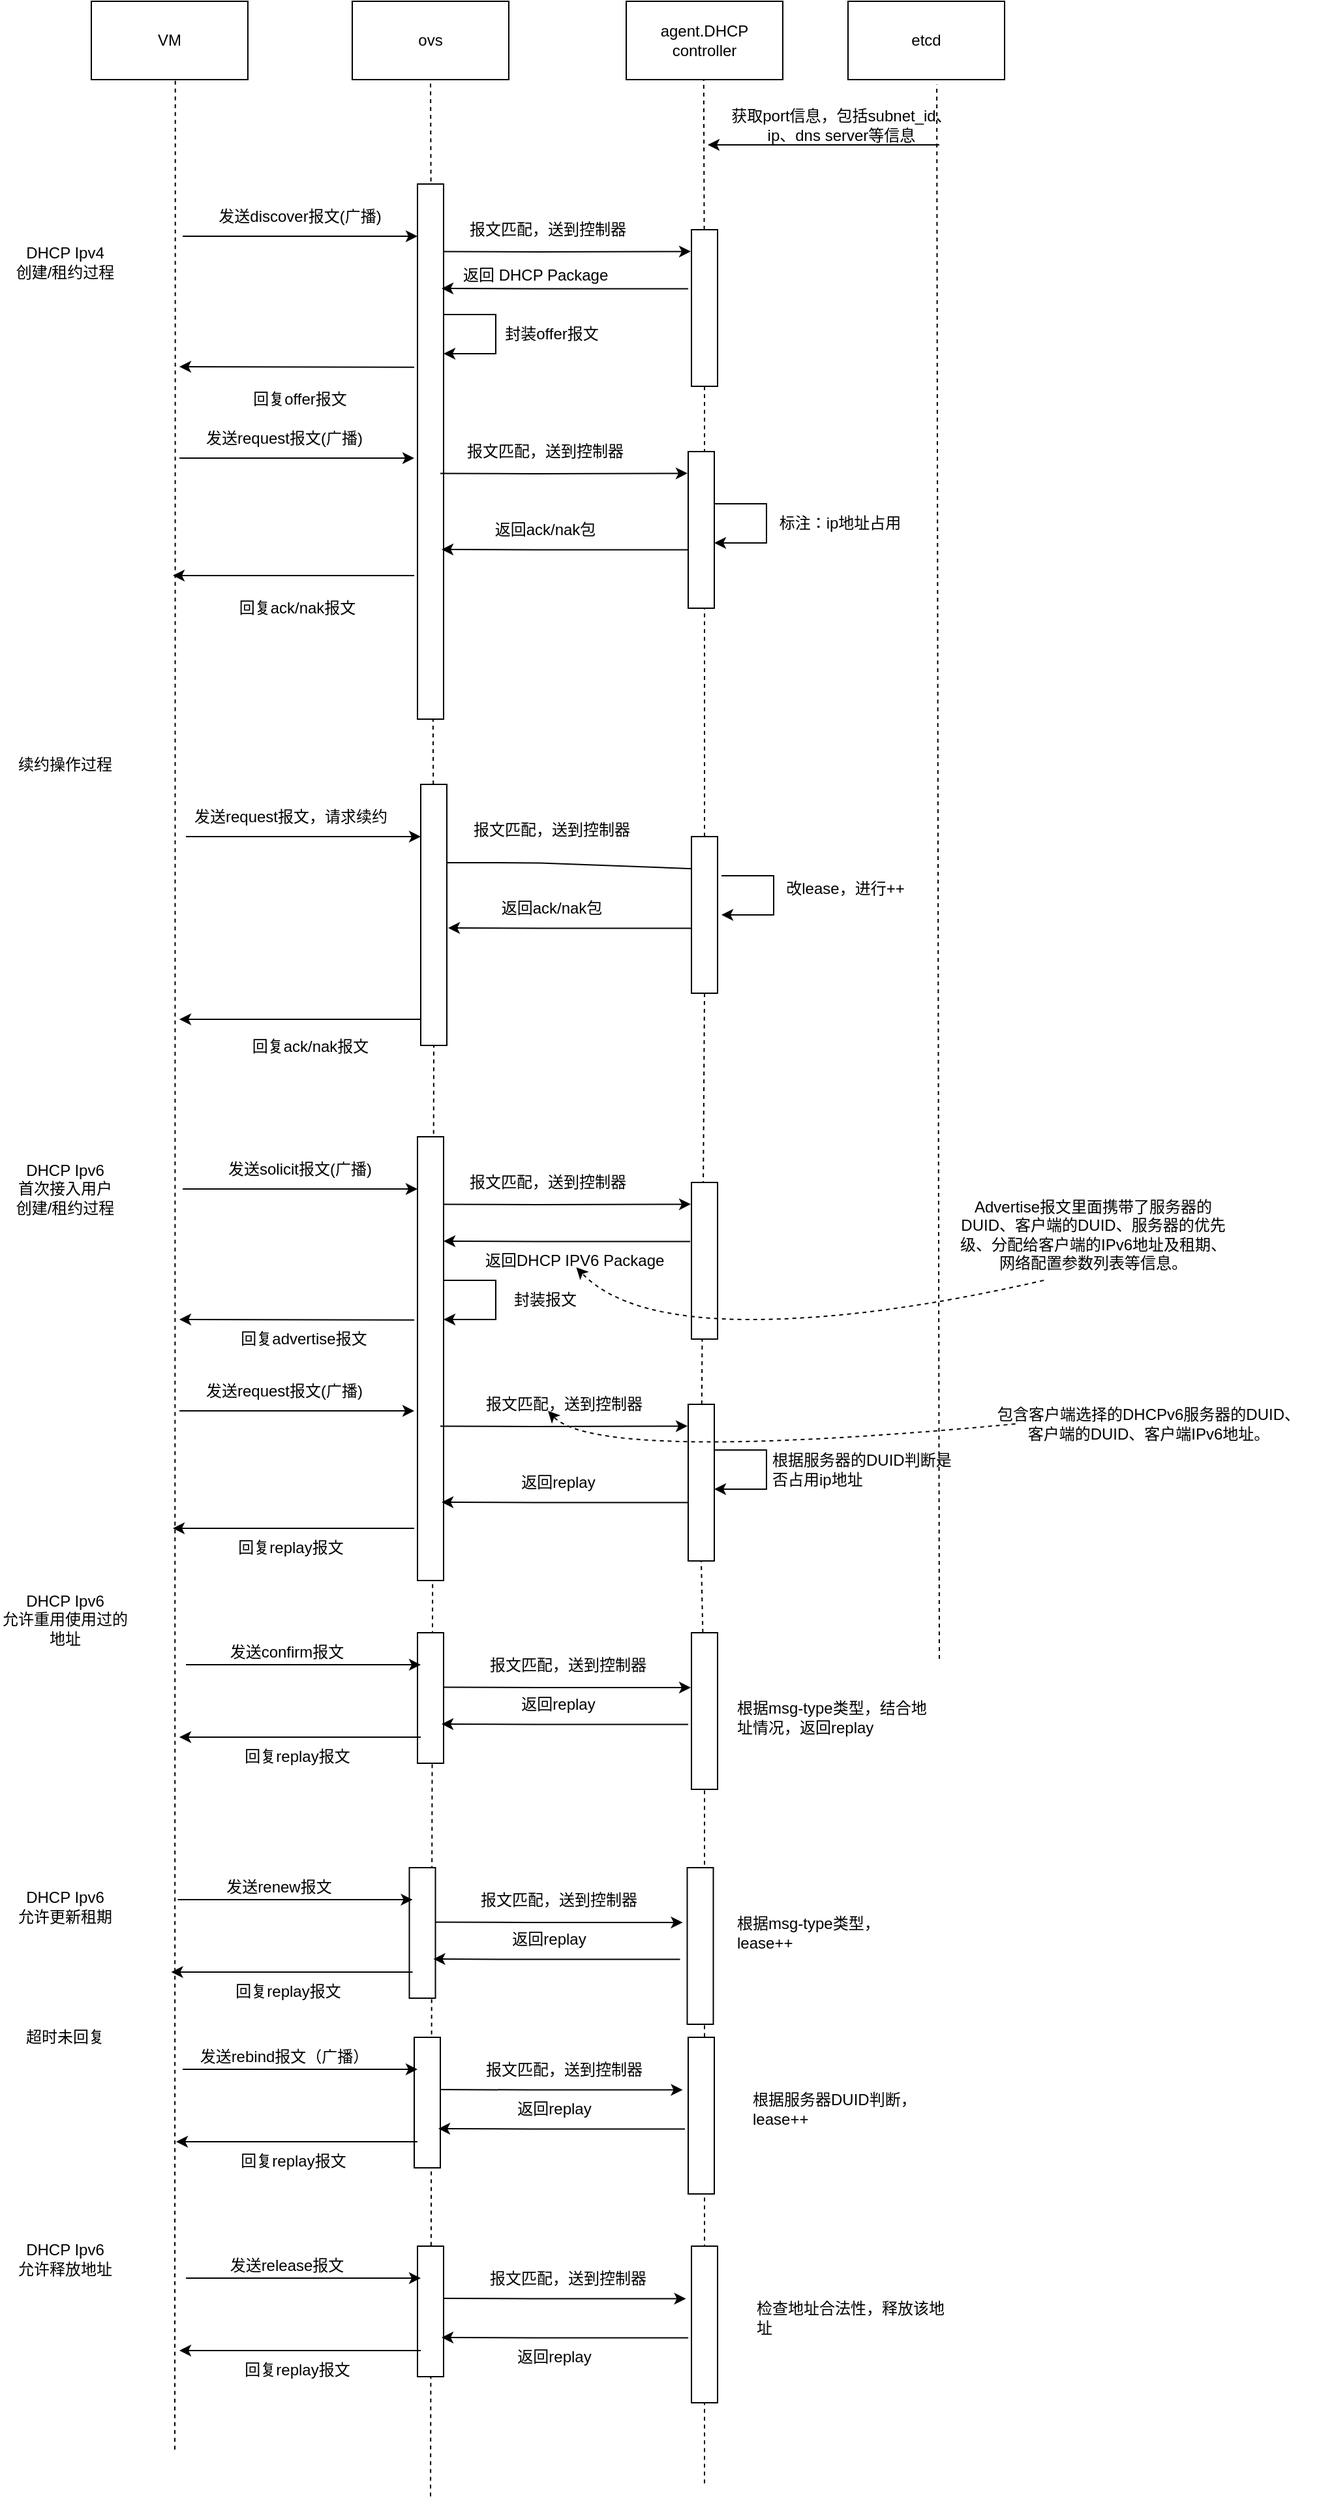 <mxfile version="22.1.11" type="github">
  <diagram name="第 1 页" id="ZbJfF4gaKl_UOTomJ7E9">
    <mxGraphModel dx="985" dy="-536" grid="1" gridSize="10" guides="1" tooltips="1" connect="1" arrows="1" fold="1" page="1" pageScale="1" pageWidth="1700" pageHeight="1100" math="0" shadow="0">
      <root>
        <mxCell id="0" />
        <mxCell id="1" parent="0" />
        <mxCell id="17U3z1GjU1XygYN8xxl8-1" value="" style="endArrow=none;dashed=1;html=1;rounded=0;entryX=0.5;entryY=1;entryDx=0;entryDy=0;" edge="1" parent="1" source="17U3z1GjU1XygYN8xxl8-25" target="17U3z1GjU1XygYN8xxl8-2">
          <mxGeometry width="50" height="50" relative="1" as="geometry">
            <mxPoint x="650" y="2192.137" as="sourcePoint" />
            <mxPoint x="660" y="1480" as="targetPoint" />
          </mxGeometry>
        </mxCell>
        <mxCell id="17U3z1GjU1XygYN8xxl8-2" value="ovs" style="rounded=0;whiteSpace=wrap;html=1;" vertex="1" parent="1">
          <mxGeometry x="590" y="1130" width="120" height="60" as="geometry" />
        </mxCell>
        <mxCell id="17U3z1GjU1XygYN8xxl8-3" value="VM" style="rounded=0;whiteSpace=wrap;html=1;" vertex="1" parent="1">
          <mxGeometry x="390" y="1130" width="120" height="60" as="geometry" />
        </mxCell>
        <mxCell id="17U3z1GjU1XygYN8xxl8-4" value="" style="endArrow=classic;html=1;rounded=0;" edge="1" parent="1">
          <mxGeometry width="50" height="50" relative="1" as="geometry">
            <mxPoint x="460" y="1310" as="sourcePoint" />
            <mxPoint x="640.0" y="1310" as="targetPoint" />
          </mxGeometry>
        </mxCell>
        <mxCell id="17U3z1GjU1XygYN8xxl8-5" value="发送discover报文(广播)" style="text;html=1;strokeColor=none;fillColor=none;align=center;verticalAlign=middle;whiteSpace=wrap;rounded=0;" vertex="1" parent="1">
          <mxGeometry x="480" y="1280" width="140" height="30" as="geometry" />
        </mxCell>
        <mxCell id="17U3z1GjU1XygYN8xxl8-6" value="" style="rounded=0;whiteSpace=wrap;html=1;" vertex="1" parent="1">
          <mxGeometry x="640" y="1270" width="20" height="410" as="geometry" />
        </mxCell>
        <mxCell id="17U3z1GjU1XygYN8xxl8-7" value="" style="endArrow=classic;html=1;rounded=0;exitX=0.938;exitY=0.431;exitDx=0;exitDy=0;exitPerimeter=0;entryX=-0.026;entryY=0.139;entryDx=0;entryDy=0;entryPerimeter=0;" edge="1" parent="1" target="17U3z1GjU1XygYN8xxl8-14">
          <mxGeometry width="50" height="50" relative="1" as="geometry">
            <mxPoint x="660.0" y="1321.72" as="sourcePoint" />
            <mxPoint x="661.24" y="1360" as="targetPoint" />
            <Array as="points">
              <mxPoint x="731.24" y="1322" />
            </Array>
          </mxGeometry>
        </mxCell>
        <mxCell id="17U3z1GjU1XygYN8xxl8-8" value="" style="endArrow=classic;html=1;rounded=0;exitX=0;exitY=0.75;exitDx=0;exitDy=0;" edge="1" parent="1">
          <mxGeometry width="50" height="50" relative="1" as="geometry">
            <mxPoint x="637.5" y="1410.37" as="sourcePoint" />
            <mxPoint x="457.5" y="1410" as="targetPoint" />
          </mxGeometry>
        </mxCell>
        <mxCell id="17U3z1GjU1XygYN8xxl8-9" value="回复offer报文" style="text;html=1;strokeColor=none;fillColor=none;align=center;verticalAlign=middle;whiteSpace=wrap;rounded=0;" vertex="1" parent="1">
          <mxGeometry x="480" y="1420" width="140" height="30" as="geometry" />
        </mxCell>
        <mxCell id="17U3z1GjU1XygYN8xxl8-10" value="返回 DHCP Package" style="text;html=1;strokeColor=none;fillColor=none;align=left;verticalAlign=middle;whiteSpace=wrap;rounded=0;" vertex="1" parent="1">
          <mxGeometry x="672.5" y="1325" width="210" height="30" as="geometry" />
        </mxCell>
        <mxCell id="17U3z1GjU1XygYN8xxl8-11" value="agent.DHCP controller" style="rounded=0;whiteSpace=wrap;html=1;" vertex="1" parent="1">
          <mxGeometry x="800" y="1130" width="120" height="60" as="geometry" />
        </mxCell>
        <mxCell id="17U3z1GjU1XygYN8xxl8-12" value="" style="endArrow=none;dashed=1;html=1;rounded=0;entryX=0.5;entryY=1;entryDx=0;entryDy=0;" edge="1" parent="1" source="17U3z1GjU1XygYN8xxl8-14">
          <mxGeometry width="50" height="50" relative="1" as="geometry">
            <mxPoint x="859" y="1640" as="sourcePoint" />
            <mxPoint x="859.38" y="1190" as="targetPoint" />
          </mxGeometry>
        </mxCell>
        <mxCell id="17U3z1GjU1XygYN8xxl8-13" value="" style="endArrow=none;dashed=1;html=1;rounded=0;entryX=0.5;entryY=1;entryDx=0;entryDy=0;exitX=0.5;exitY=0;exitDx=0;exitDy=0;" edge="1" parent="1" target="17U3z1GjU1XygYN8xxl8-14" source="17U3z1GjU1XygYN8xxl8-30">
          <mxGeometry width="50" height="50" relative="1" as="geometry">
            <mxPoint x="860" y="2150" as="sourcePoint" />
            <mxPoint x="859.38" y="1190" as="targetPoint" />
          </mxGeometry>
        </mxCell>
        <mxCell id="17U3z1GjU1XygYN8xxl8-14" value="" style="rounded=0;whiteSpace=wrap;html=1;" vertex="1" parent="1">
          <mxGeometry x="850" y="1305" width="20" height="120" as="geometry" />
        </mxCell>
        <mxCell id="17U3z1GjU1XygYN8xxl8-15" value="报文匹配，送到控制器" style="text;html=1;strokeColor=none;fillColor=none;align=center;verticalAlign=middle;whiteSpace=wrap;rounded=0;" vertex="1" parent="1">
          <mxGeometry x="670" y="1290" width="140" height="30" as="geometry" />
        </mxCell>
        <mxCell id="17U3z1GjU1XygYN8xxl8-17" value="" style="endArrow=classic;html=1;rounded=0;exitX=0.938;exitY=0.431;exitDx=0;exitDy=0;exitPerimeter=0;entryX=-0.026;entryY=0.139;entryDx=0;entryDy=0;entryPerimeter=0;" edge="1" parent="1">
          <mxGeometry width="50" height="50" relative="1" as="geometry">
            <mxPoint x="847.5" y="1350.28" as="sourcePoint" />
            <mxPoint x="658.5" y="1350" as="targetPoint" />
            <Array as="points">
              <mxPoint x="729.74" y="1350.28" />
            </Array>
          </mxGeometry>
        </mxCell>
        <mxCell id="17U3z1GjU1XygYN8xxl8-18" value="封装offer报文" style="text;html=1;strokeColor=none;fillColor=none;align=center;verticalAlign=middle;whiteSpace=wrap;rounded=0;" vertex="1" parent="1">
          <mxGeometry x="682.5" y="1370" width="120" height="30" as="geometry" />
        </mxCell>
        <mxCell id="17U3z1GjU1XygYN8xxl8-19" value="" style="endArrow=none;dashed=1;html=1;rounded=0;entryX=0.5;entryY=1;entryDx=0;entryDy=0;" edge="1" parent="1">
          <mxGeometry width="50" height="50" relative="1" as="geometry">
            <mxPoint x="454" y="3005.897" as="sourcePoint" />
            <mxPoint x="454.37" y="1190" as="targetPoint" />
          </mxGeometry>
        </mxCell>
        <mxCell id="17U3z1GjU1XygYN8xxl8-20" value="DHCP Ipv4&lt;br&gt;创建/租约过程" style="text;html=1;strokeColor=none;fillColor=none;align=center;verticalAlign=middle;whiteSpace=wrap;rounded=0;" vertex="1" parent="1">
          <mxGeometry x="320" y="1305" width="100" height="50" as="geometry" />
        </mxCell>
        <mxCell id="17U3z1GjU1XygYN8xxl8-21" value="续约操作过程" style="text;html=1;strokeColor=none;fillColor=none;align=center;verticalAlign=middle;whiteSpace=wrap;rounded=0;" vertex="1" parent="1">
          <mxGeometry x="330" y="1700" width="80" height="30" as="geometry" />
        </mxCell>
        <mxCell id="17U3z1GjU1XygYN8xxl8-22" value="发送request报文，请求续约" style="text;html=1;strokeColor=none;fillColor=none;align=center;verticalAlign=middle;whiteSpace=wrap;rounded=0;" vertex="1" parent="1">
          <mxGeometry x="462.5" y="1740" width="160" height="30" as="geometry" />
        </mxCell>
        <mxCell id="17U3z1GjU1XygYN8xxl8-23" value="" style="endArrow=classic;html=1;rounded=0;" edge="1" parent="1">
          <mxGeometry width="50" height="50" relative="1" as="geometry">
            <mxPoint x="462.5" y="1770" as="sourcePoint" />
            <mxPoint x="642.5" y="1770" as="targetPoint" />
          </mxGeometry>
        </mxCell>
        <mxCell id="17U3z1GjU1XygYN8xxl8-24" value="" style="endArrow=none;dashed=1;html=1;rounded=0;entryX=0.5;entryY=1;entryDx=0;entryDy=0;" edge="1" parent="1" target="17U3z1GjU1XygYN8xxl8-25">
          <mxGeometry width="50" height="50" relative="1" as="geometry">
            <mxPoint x="650" y="3041.709" as="sourcePoint" />
            <mxPoint x="650" y="1190" as="targetPoint" />
          </mxGeometry>
        </mxCell>
        <mxCell id="17U3z1GjU1XygYN8xxl8-25" value="" style="rounded=0;whiteSpace=wrap;html=1;" vertex="1" parent="1">
          <mxGeometry x="642.5" y="1730" width="20" height="200" as="geometry" />
        </mxCell>
        <mxCell id="17U3z1GjU1XygYN8xxl8-26" value="" style="endArrow=classic;html=1;rounded=0;" edge="1" parent="1">
          <mxGeometry width="50" height="50" relative="1" as="geometry">
            <mxPoint x="642.5" y="1910" as="sourcePoint" />
            <mxPoint x="457.5" y="1910" as="targetPoint" />
          </mxGeometry>
        </mxCell>
        <mxCell id="17U3z1GjU1XygYN8xxl8-27" value="回复ack/nak报文" style="text;html=1;strokeColor=none;fillColor=none;align=center;verticalAlign=middle;whiteSpace=wrap;rounded=0;" vertex="1" parent="1">
          <mxGeometry x="487.5" y="1916" width="140" height="30" as="geometry" />
        </mxCell>
        <mxCell id="17U3z1GjU1XygYN8xxl8-28" value="" style="endArrow=classic;html=1;rounded=0;exitX=0.938;exitY=0.431;exitDx=0;exitDy=0;exitPerimeter=0;entryX=-0.026;entryY=0.139;entryDx=0;entryDy=0;entryPerimeter=0;" edge="1" parent="1">
          <mxGeometry width="50" height="50" relative="1" as="geometry">
            <mxPoint x="663.0" y="1790.0" as="sourcePoint" />
            <mxPoint x="859.98" y="1794.96" as="targetPoint" />
            <Array as="points">
              <mxPoint x="700" y="1790" />
              <mxPoint x="734.24" y="1790.28" />
            </Array>
          </mxGeometry>
        </mxCell>
        <mxCell id="17U3z1GjU1XygYN8xxl8-29" value="改lease，进行++" style="text;html=1;strokeColor=none;fillColor=none;align=center;verticalAlign=middle;whiteSpace=wrap;rounded=0;" vertex="1" parent="1">
          <mxGeometry x="892.5" y="1770" width="150" height="80" as="geometry" />
        </mxCell>
        <mxCell id="17U3z1GjU1XygYN8xxl8-31" value="报文匹配，送到控制器" style="text;html=1;strokeColor=none;fillColor=none;align=center;verticalAlign=middle;whiteSpace=wrap;rounded=0;" vertex="1" parent="1">
          <mxGeometry x="672.5" y="1750" width="140" height="30" as="geometry" />
        </mxCell>
        <mxCell id="17U3z1GjU1XygYN8xxl8-32" value="" style="endArrow=classic;html=1;rounded=0;exitX=1;exitY=0.25;exitDx=0;exitDy=0;entryX=1;entryY=0.5;entryDx=0;entryDy=0;" edge="1" parent="1">
          <mxGeometry width="50" height="50" relative="1" as="geometry">
            <mxPoint x="873.0" y="1800" as="sourcePoint" />
            <mxPoint x="873.0" y="1830" as="targetPoint" />
            <Array as="points">
              <mxPoint x="913" y="1800" />
              <mxPoint x="913" y="1830" />
            </Array>
          </mxGeometry>
        </mxCell>
        <mxCell id="17U3z1GjU1XygYN8xxl8-33" value="" style="endArrow=classic;html=1;rounded=0;exitX=0.938;exitY=0.431;exitDx=0;exitDy=0;exitPerimeter=0;entryX=-0.026;entryY=0.139;entryDx=0;entryDy=0;entryPerimeter=0;" edge="1" parent="1">
          <mxGeometry width="50" height="50" relative="1" as="geometry">
            <mxPoint x="852.5" y="1840.28" as="sourcePoint" />
            <mxPoint x="663.5" y="1840" as="targetPoint" />
            <Array as="points">
              <mxPoint x="734.74" y="1840.28" />
            </Array>
          </mxGeometry>
        </mxCell>
        <mxCell id="17U3z1GjU1XygYN8xxl8-34" value="返回ack/nak包" style="text;html=1;strokeColor=none;fillColor=none;align=center;verticalAlign=middle;whiteSpace=wrap;rounded=0;" vertex="1" parent="1">
          <mxGeometry x="682.5" y="1810" width="120" height="30" as="geometry" />
        </mxCell>
        <mxCell id="17U3z1GjU1XygYN8xxl8-35" value="etcd" style="rounded=0;whiteSpace=wrap;html=1;" vertex="1" parent="1">
          <mxGeometry x="970" y="1130" width="120" height="60" as="geometry" />
        </mxCell>
        <mxCell id="17U3z1GjU1XygYN8xxl8-36" value="获取port信息，包括subnet_id、&lt;br&gt;ip、dns server等信息" style="text;html=1;strokeColor=none;fillColor=none;align=center;verticalAlign=middle;whiteSpace=wrap;rounded=0;" vertex="1" parent="1">
          <mxGeometry x="870" y="1210" width="190" height="30" as="geometry" />
        </mxCell>
        <mxCell id="17U3z1GjU1XygYN8xxl8-37" value="" style="endArrow=classic;html=1;rounded=0;" edge="1" parent="1">
          <mxGeometry width="50" height="50" relative="1" as="geometry">
            <mxPoint x="1040" y="1240" as="sourcePoint" />
            <mxPoint x="862.5" y="1240" as="targetPoint" />
          </mxGeometry>
        </mxCell>
        <mxCell id="17U3z1GjU1XygYN8xxl8-38" value="" style="endArrow=none;dashed=1;html=1;rounded=0;entryX=0.567;entryY=1.062;entryDx=0;entryDy=0;entryPerimeter=0;" edge="1" parent="1" target="17U3z1GjU1XygYN8xxl8-35">
          <mxGeometry width="50" height="50" relative="1" as="geometry">
            <mxPoint x="1040" y="2400" as="sourcePoint" />
            <mxPoint x="1029.5" y="1180" as="targetPoint" />
          </mxGeometry>
        </mxCell>
        <mxCell id="17U3z1GjU1XygYN8xxl8-40" value="发送request报文(广播)" style="text;html=1;strokeColor=none;fillColor=none;align=center;verticalAlign=middle;whiteSpace=wrap;rounded=0;" vertex="1" parent="1">
          <mxGeometry x="457.5" y="1450" width="160" height="30" as="geometry" />
        </mxCell>
        <mxCell id="17U3z1GjU1XygYN8xxl8-41" value="" style="endArrow=classic;html=1;rounded=0;" edge="1" parent="1">
          <mxGeometry width="50" height="50" relative="1" as="geometry">
            <mxPoint x="457.5" y="1480" as="sourcePoint" />
            <mxPoint x="637.5" y="1480" as="targetPoint" />
          </mxGeometry>
        </mxCell>
        <mxCell id="17U3z1GjU1XygYN8xxl8-43" value="" style="endArrow=classic;html=1;rounded=0;" edge="1" parent="1">
          <mxGeometry width="50" height="50" relative="1" as="geometry">
            <mxPoint x="637.5" y="1570" as="sourcePoint" />
            <mxPoint x="452.5" y="1570" as="targetPoint" />
          </mxGeometry>
        </mxCell>
        <mxCell id="17U3z1GjU1XygYN8xxl8-44" value="回复ack/nak报文" style="text;html=1;strokeColor=none;fillColor=none;align=center;verticalAlign=middle;whiteSpace=wrap;rounded=0;" vertex="1" parent="1">
          <mxGeometry x="477.5" y="1580" width="140" height="30" as="geometry" />
        </mxCell>
        <mxCell id="17U3z1GjU1XygYN8xxl8-45" value="" style="endArrow=classic;html=1;rounded=0;exitX=0.938;exitY=0.431;exitDx=0;exitDy=0;exitPerimeter=0;entryX=-0.026;entryY=0.139;entryDx=0;entryDy=0;entryPerimeter=0;" edge="1" parent="1" target="17U3z1GjU1XygYN8xxl8-47">
          <mxGeometry width="50" height="50" relative="1" as="geometry">
            <mxPoint x="657.5" y="1491.72" as="sourcePoint" />
            <mxPoint x="658.74" y="1530" as="targetPoint" />
            <Array as="points">
              <mxPoint x="728.74" y="1492" />
            </Array>
          </mxGeometry>
        </mxCell>
        <mxCell id="17U3z1GjU1XygYN8xxl8-46" value="标注：ip地址占用" style="text;html=1;strokeColor=none;fillColor=none;align=center;verticalAlign=middle;whiteSpace=wrap;rounded=0;" vertex="1" parent="1">
          <mxGeometry x="915" y="1490" width="97.5" height="80" as="geometry" />
        </mxCell>
        <mxCell id="17U3z1GjU1XygYN8xxl8-47" value="" style="rounded=0;whiteSpace=wrap;html=1;" vertex="1" parent="1">
          <mxGeometry x="847.5" y="1475" width="20" height="120" as="geometry" />
        </mxCell>
        <mxCell id="17U3z1GjU1XygYN8xxl8-48" value="报文匹配，送到控制器" style="text;html=1;strokeColor=none;fillColor=none;align=center;verticalAlign=middle;whiteSpace=wrap;rounded=0;" vertex="1" parent="1">
          <mxGeometry x="667.5" y="1460" width="140" height="30" as="geometry" />
        </mxCell>
        <mxCell id="17U3z1GjU1XygYN8xxl8-49" value="" style="endArrow=classic;html=1;rounded=0;exitX=1;exitY=0.25;exitDx=0;exitDy=0;entryX=1;entryY=0.5;entryDx=0;entryDy=0;" edge="1" parent="1">
          <mxGeometry width="50" height="50" relative="1" as="geometry">
            <mxPoint x="660.0" y="1370" as="sourcePoint" />
            <mxPoint x="660.0" y="1400" as="targetPoint" />
            <Array as="points">
              <mxPoint x="700" y="1370" />
              <mxPoint x="700" y="1400" />
            </Array>
          </mxGeometry>
        </mxCell>
        <mxCell id="17U3z1GjU1XygYN8xxl8-50" value="" style="endArrow=classic;html=1;rounded=0;exitX=0.938;exitY=0.431;exitDx=0;exitDy=0;exitPerimeter=0;entryX=-0.026;entryY=0.139;entryDx=0;entryDy=0;entryPerimeter=0;" edge="1" parent="1">
          <mxGeometry width="50" height="50" relative="1" as="geometry">
            <mxPoint x="847.5" y="1550.28" as="sourcePoint" />
            <mxPoint x="658.5" y="1550" as="targetPoint" />
            <Array as="points">
              <mxPoint x="729.74" y="1550.28" />
            </Array>
          </mxGeometry>
        </mxCell>
        <mxCell id="17U3z1GjU1XygYN8xxl8-51" value="返回ack/nak包" style="text;html=1;strokeColor=none;fillColor=none;align=center;verticalAlign=middle;whiteSpace=wrap;rounded=0;" vertex="1" parent="1">
          <mxGeometry x="677.5" y="1520" width="120" height="30" as="geometry" />
        </mxCell>
        <mxCell id="17U3z1GjU1XygYN8xxl8-53" value="" style="endArrow=none;dashed=1;html=1;rounded=0;entryX=0.5;entryY=1;entryDx=0;entryDy=0;" edge="1" parent="1" source="17U3z1GjU1XygYN8xxl8-72" target="17U3z1GjU1XygYN8xxl8-30">
          <mxGeometry width="50" height="50" relative="1" as="geometry">
            <mxPoint x="860" y="3031.709" as="sourcePoint" />
            <mxPoint x="870" y="1235" as="targetPoint" />
          </mxGeometry>
        </mxCell>
        <mxCell id="17U3z1GjU1XygYN8xxl8-30" value="" style="rounded=0;whiteSpace=wrap;html=1;" vertex="1" parent="1">
          <mxGeometry x="850" y="1770" width="20" height="120" as="geometry" />
        </mxCell>
        <mxCell id="17U3z1GjU1XygYN8xxl8-54" value="DHCP Ipv6&lt;br&gt;首次接入用户&lt;br&gt;创建/租约过程" style="text;html=1;strokeColor=none;fillColor=none;align=center;verticalAlign=middle;whiteSpace=wrap;rounded=0;" vertex="1" parent="1">
          <mxGeometry x="320" y="2010" width="100" height="60" as="geometry" />
        </mxCell>
        <mxCell id="17U3z1GjU1XygYN8xxl8-55" value="" style="endArrow=classic;html=1;rounded=0;" edge="1" parent="1">
          <mxGeometry width="50" height="50" relative="1" as="geometry">
            <mxPoint x="460" y="2040" as="sourcePoint" />
            <mxPoint x="640.0" y="2040" as="targetPoint" />
          </mxGeometry>
        </mxCell>
        <mxCell id="17U3z1GjU1XygYN8xxl8-56" value="发送solicit报文(广播)" style="text;html=1;strokeColor=none;fillColor=none;align=center;verticalAlign=middle;whiteSpace=wrap;rounded=0;" vertex="1" parent="1">
          <mxGeometry x="480" y="2010" width="140" height="30" as="geometry" />
        </mxCell>
        <mxCell id="17U3z1GjU1XygYN8xxl8-57" value="" style="rounded=0;whiteSpace=wrap;html=1;" vertex="1" parent="1">
          <mxGeometry x="640" y="2000" width="20" height="340" as="geometry" />
        </mxCell>
        <mxCell id="17U3z1GjU1XygYN8xxl8-58" value="" style="endArrow=classic;html=1;rounded=0;exitX=0.938;exitY=0.431;exitDx=0;exitDy=0;exitPerimeter=0;entryX=-0.026;entryY=0.139;entryDx=0;entryDy=0;entryPerimeter=0;" edge="1" parent="1" target="17U3z1GjU1XygYN8xxl8-61">
          <mxGeometry width="50" height="50" relative="1" as="geometry">
            <mxPoint x="660.0" y="2051.72" as="sourcePoint" />
            <mxPoint x="661.24" y="2090" as="targetPoint" />
            <Array as="points">
              <mxPoint x="731.24" y="2052" />
            </Array>
          </mxGeometry>
        </mxCell>
        <mxCell id="17U3z1GjU1XygYN8xxl8-59" value="" style="endArrow=classic;html=1;rounded=0;exitX=0;exitY=0.75;exitDx=0;exitDy=0;" edge="1" parent="1">
          <mxGeometry width="50" height="50" relative="1" as="geometry">
            <mxPoint x="637.5" y="2140.37" as="sourcePoint" />
            <mxPoint x="457.5" y="2140" as="targetPoint" />
          </mxGeometry>
        </mxCell>
        <mxCell id="17U3z1GjU1XygYN8xxl8-60" value="回复advertise报文" style="text;html=1;strokeColor=none;fillColor=none;align=center;verticalAlign=middle;whiteSpace=wrap;rounded=0;" vertex="1" parent="1">
          <mxGeometry x="482.5" y="2140" width="140" height="30" as="geometry" />
        </mxCell>
        <mxCell id="17U3z1GjU1XygYN8xxl8-61" value="" style="rounded=0;whiteSpace=wrap;html=1;" vertex="1" parent="1">
          <mxGeometry x="850" y="2035" width="20" height="120" as="geometry" />
        </mxCell>
        <mxCell id="17U3z1GjU1XygYN8xxl8-62" value="报文匹配，送到控制器" style="text;html=1;strokeColor=none;fillColor=none;align=center;verticalAlign=middle;whiteSpace=wrap;rounded=0;" vertex="1" parent="1">
          <mxGeometry x="670" y="2020" width="140" height="30" as="geometry" />
        </mxCell>
        <mxCell id="17U3z1GjU1XygYN8xxl8-63" value="" style="endArrow=classic;html=1;rounded=0;exitX=1;exitY=0.25;exitDx=0;exitDy=0;entryX=1;entryY=0.5;entryDx=0;entryDy=0;" edge="1" parent="1">
          <mxGeometry width="50" height="50" relative="1" as="geometry">
            <mxPoint x="660.0" y="2110" as="sourcePoint" />
            <mxPoint x="660.0" y="2140" as="targetPoint" />
            <Array as="points">
              <mxPoint x="700" y="2110" />
              <mxPoint x="700" y="2140" />
            </Array>
          </mxGeometry>
        </mxCell>
        <mxCell id="17U3z1GjU1XygYN8xxl8-64" value="" style="endArrow=classic;html=1;rounded=0;exitX=0.938;exitY=0.431;exitDx=0;exitDy=0;exitPerimeter=0;entryX=-0.026;entryY=0.139;entryDx=0;entryDy=0;entryPerimeter=0;" edge="1" parent="1">
          <mxGeometry width="50" height="50" relative="1" as="geometry">
            <mxPoint x="849" y="2080.28" as="sourcePoint" />
            <mxPoint x="660.0" y="2080" as="targetPoint" />
            <Array as="points">
              <mxPoint x="731.24" y="2080.28" />
            </Array>
          </mxGeometry>
        </mxCell>
        <mxCell id="17U3z1GjU1XygYN8xxl8-66" value="发送request报文(广播)" style="text;html=1;strokeColor=none;fillColor=none;align=center;verticalAlign=middle;whiteSpace=wrap;rounded=0;" vertex="1" parent="1">
          <mxGeometry x="457.5" y="2180" width="160" height="30" as="geometry" />
        </mxCell>
        <mxCell id="17U3z1GjU1XygYN8xxl8-67" value="" style="endArrow=classic;html=1;rounded=0;" edge="1" parent="1">
          <mxGeometry width="50" height="50" relative="1" as="geometry">
            <mxPoint x="457.5" y="2210" as="sourcePoint" />
            <mxPoint x="637.5" y="2210" as="targetPoint" />
          </mxGeometry>
        </mxCell>
        <mxCell id="17U3z1GjU1XygYN8xxl8-68" value="" style="endArrow=classic;html=1;rounded=0;" edge="1" parent="1">
          <mxGeometry width="50" height="50" relative="1" as="geometry">
            <mxPoint x="637.5" y="2300" as="sourcePoint" />
            <mxPoint x="452.5" y="2300" as="targetPoint" />
          </mxGeometry>
        </mxCell>
        <mxCell id="17U3z1GjU1XygYN8xxl8-69" value="回复replay报文" style="text;html=1;strokeColor=none;fillColor=none;align=center;verticalAlign=middle;whiteSpace=wrap;rounded=0;" vertex="1" parent="1">
          <mxGeometry x="472.5" y="2300" width="140" height="30" as="geometry" />
        </mxCell>
        <mxCell id="17U3z1GjU1XygYN8xxl8-70" value="" style="endArrow=classic;html=1;rounded=0;exitX=0.938;exitY=0.431;exitDx=0;exitDy=0;exitPerimeter=0;entryX=-0.026;entryY=0.139;entryDx=0;entryDy=0;entryPerimeter=0;" edge="1" parent="1" target="17U3z1GjU1XygYN8xxl8-72">
          <mxGeometry width="50" height="50" relative="1" as="geometry">
            <mxPoint x="657.5" y="2221.72" as="sourcePoint" />
            <mxPoint x="658.74" y="2260" as="targetPoint" />
            <Array as="points">
              <mxPoint x="728.74" y="2222" />
            </Array>
          </mxGeometry>
        </mxCell>
        <mxCell id="17U3z1GjU1XygYN8xxl8-73" value="报文匹配，送到控制器" style="text;html=1;strokeColor=none;fillColor=none;align=center;verticalAlign=middle;whiteSpace=wrap;rounded=0;" vertex="1" parent="1">
          <mxGeometry x="685" y="2190" width="135" height="30" as="geometry" />
        </mxCell>
        <mxCell id="17U3z1GjU1XygYN8xxl8-74" value="" style="endArrow=classic;html=1;rounded=0;exitX=1;exitY=0.25;exitDx=0;exitDy=0;entryX=1;entryY=0.5;entryDx=0;entryDy=0;" edge="1" parent="1">
          <mxGeometry width="50" height="50" relative="1" as="geometry">
            <mxPoint x="867.5" y="2240" as="sourcePoint" />
            <mxPoint x="867.5" y="2270" as="targetPoint" />
            <Array as="points">
              <mxPoint x="907.5" y="2240" />
              <mxPoint x="907.5" y="2270" />
            </Array>
          </mxGeometry>
        </mxCell>
        <mxCell id="17U3z1GjU1XygYN8xxl8-75" value="" style="endArrow=classic;html=1;rounded=0;exitX=0.938;exitY=0.431;exitDx=0;exitDy=0;exitPerimeter=0;entryX=-0.026;entryY=0.139;entryDx=0;entryDy=0;entryPerimeter=0;" edge="1" parent="1">
          <mxGeometry width="50" height="50" relative="1" as="geometry">
            <mxPoint x="847.5" y="2280.28" as="sourcePoint" />
            <mxPoint x="658.5" y="2280" as="targetPoint" />
            <Array as="points">
              <mxPoint x="729.74" y="2280.28" />
            </Array>
          </mxGeometry>
        </mxCell>
        <mxCell id="17U3z1GjU1XygYN8xxl8-76" value="返回replay" style="text;html=1;strokeColor=none;fillColor=none;align=center;verticalAlign=middle;whiteSpace=wrap;rounded=0;" vertex="1" parent="1">
          <mxGeometry x="687.5" y="2250" width="120" height="30" as="geometry" />
        </mxCell>
        <mxCell id="17U3z1GjU1XygYN8xxl8-80" value="封装报文" style="text;html=1;strokeColor=none;fillColor=none;align=center;verticalAlign=middle;whiteSpace=wrap;rounded=0;" vertex="1" parent="1">
          <mxGeometry x="697.5" y="2110" width="80" height="30" as="geometry" />
        </mxCell>
        <mxCell id="17U3z1GjU1XygYN8xxl8-82" value="" style="endArrow=classic;html=1;rounded=0;exitX=1;exitY=0.25;exitDx=0;exitDy=0;entryX=1;entryY=0.5;entryDx=0;entryDy=0;" edge="1" parent="1">
          <mxGeometry width="50" height="50" relative="1" as="geometry">
            <mxPoint x="867.5" y="1515" as="sourcePoint" />
            <mxPoint x="867.5" y="1545" as="targetPoint" />
            <Array as="points">
              <mxPoint x="907.5" y="1515" />
              <mxPoint x="907.5" y="1545" />
            </Array>
          </mxGeometry>
        </mxCell>
        <mxCell id="17U3z1GjU1XygYN8xxl8-83" value="根据服务器的DUID判断是否占用ip地址" style="text;html=1;strokeColor=none;fillColor=none;align=left;verticalAlign=middle;whiteSpace=wrap;rounded=0;" vertex="1" parent="1">
          <mxGeometry x="910" y="2240" width="147.5" height="30" as="geometry" />
        </mxCell>
        <mxCell id="17U3z1GjU1XygYN8xxl8-84" value="Advertise报文里面携带了服务器的DUID、客户端的DUID、服务器的优先级、分配给客户端的IPv6地址及租期、网络配置参数列表等信息。" style="text;html=1;strokeColor=none;fillColor=none;align=center;verticalAlign=middle;whiteSpace=wrap;rounded=0;" vertex="1" parent="1">
          <mxGeometry x="1050" y="2060" width="216.25" height="30" as="geometry" />
        </mxCell>
        <mxCell id="17U3z1GjU1XygYN8xxl8-86" value="返回DHCP IPV6 Package" style="text;html=1;strokeColor=none;fillColor=none;align=left;verticalAlign=middle;whiteSpace=wrap;rounded=0;" vertex="1" parent="1">
          <mxGeometry x="690" y="2080" width="147.5" height="30" as="geometry" />
        </mxCell>
        <mxCell id="17U3z1GjU1XygYN8xxl8-87" value="包含客户端选择的DHCPv6服务器的DUID、&lt;br&gt;客户端的DUID、客户端IPv6地址。" style="text;html=1;align=center;verticalAlign=middle;resizable=0;points=[];autosize=1;strokeColor=none;fillColor=none;" vertex="1" parent="1">
          <mxGeometry x="1070" y="2200" width="260" height="40" as="geometry" />
        </mxCell>
        <mxCell id="17U3z1GjU1XygYN8xxl8-89" value="DHCP Ipv6&lt;br&gt;允许重用使用过的地址" style="text;html=1;strokeColor=none;fillColor=none;align=center;verticalAlign=middle;whiteSpace=wrap;rounded=0;" vertex="1" parent="1">
          <mxGeometry x="320" y="2340" width="100" height="60" as="geometry" />
        </mxCell>
        <mxCell id="17U3z1GjU1XygYN8xxl8-90" value="" style="rounded=0;whiteSpace=wrap;html=1;" vertex="1" parent="1">
          <mxGeometry x="640" y="2380" width="20" height="100" as="geometry" />
        </mxCell>
        <mxCell id="17U3z1GjU1XygYN8xxl8-91" value="发送confirm报文" style="text;html=1;strokeColor=none;fillColor=none;align=center;verticalAlign=middle;whiteSpace=wrap;rounded=0;" vertex="1" parent="1">
          <mxGeometry x="460" y="2380" width="160" height="30" as="geometry" />
        </mxCell>
        <mxCell id="17U3z1GjU1XygYN8xxl8-92" value="" style="endArrow=classic;html=1;rounded=0;" edge="1" parent="1">
          <mxGeometry width="50" height="50" relative="1" as="geometry">
            <mxPoint x="462.5" y="2404.5" as="sourcePoint" />
            <mxPoint x="642.5" y="2404.5" as="targetPoint" />
          </mxGeometry>
        </mxCell>
        <mxCell id="17U3z1GjU1XygYN8xxl8-93" value="" style="endArrow=classic;html=1;rounded=0;exitX=0.938;exitY=0.431;exitDx=0;exitDy=0;exitPerimeter=0;entryX=-0.026;entryY=0.139;entryDx=0;entryDy=0;entryPerimeter=0;" edge="1" parent="1">
          <mxGeometry width="50" height="50" relative="1" as="geometry">
            <mxPoint x="660.0" y="2421.72" as="sourcePoint" />
            <mxPoint x="849.5" y="2422" as="targetPoint" />
            <Array as="points">
              <mxPoint x="731.24" y="2422" />
            </Array>
          </mxGeometry>
        </mxCell>
        <mxCell id="17U3z1GjU1XygYN8xxl8-94" value="报文匹配，送到控制器" style="text;html=1;strokeColor=none;fillColor=none;align=center;verticalAlign=middle;whiteSpace=wrap;rounded=0;" vertex="1" parent="1">
          <mxGeometry x="687.5" y="2390" width="135" height="30" as="geometry" />
        </mxCell>
        <mxCell id="17U3z1GjU1XygYN8xxl8-97" value="" style="endArrow=none;dashed=1;html=1;rounded=0;entryX=0.5;entryY=1;entryDx=0;entryDy=0;" edge="1" parent="1" source="17U3z1GjU1XygYN8xxl8-98" target="17U3z1GjU1XygYN8xxl8-72">
          <mxGeometry width="50" height="50" relative="1" as="geometry">
            <mxPoint x="860" y="3031.709" as="sourcePoint" />
            <mxPoint x="860" y="1890" as="targetPoint" />
          </mxGeometry>
        </mxCell>
        <mxCell id="17U3z1GjU1XygYN8xxl8-72" value="" style="rounded=0;whiteSpace=wrap;html=1;" vertex="1" parent="1">
          <mxGeometry x="847.5" y="2205" width="20" height="120" as="geometry" />
        </mxCell>
        <mxCell id="17U3z1GjU1XygYN8xxl8-99" value="" style="endArrow=none;dashed=1;html=1;rounded=0;entryX=0.5;entryY=1;entryDx=0;entryDy=0;" edge="1" parent="1" target="17U3z1GjU1XygYN8xxl8-98">
          <mxGeometry width="50" height="50" relative="1" as="geometry">
            <mxPoint x="860" y="3031.709" as="sourcePoint" />
            <mxPoint x="858" y="2325" as="targetPoint" />
          </mxGeometry>
        </mxCell>
        <mxCell id="17U3z1GjU1XygYN8xxl8-98" value="" style="rounded=0;whiteSpace=wrap;html=1;" vertex="1" parent="1">
          <mxGeometry x="850" y="2380" width="20" height="120" as="geometry" />
        </mxCell>
        <mxCell id="17U3z1GjU1XygYN8xxl8-100" value="根据msg-type类型，结合地址情况，返回replay" style="text;html=1;strokeColor=none;fillColor=none;align=left;verticalAlign=middle;whiteSpace=wrap;rounded=0;" vertex="1" parent="1">
          <mxGeometry x="882.5" y="2430" width="147.5" height="30" as="geometry" />
        </mxCell>
        <mxCell id="17U3z1GjU1XygYN8xxl8-101" value="" style="endArrow=classic;html=1;rounded=0;" edge="1" parent="1">
          <mxGeometry width="50" height="50" relative="1" as="geometry">
            <mxPoint x="642.5" y="2460" as="sourcePoint" />
            <mxPoint x="457.5" y="2460" as="targetPoint" />
          </mxGeometry>
        </mxCell>
        <mxCell id="17U3z1GjU1XygYN8xxl8-102" value="回复replay报文" style="text;html=1;strokeColor=none;fillColor=none;align=center;verticalAlign=middle;whiteSpace=wrap;rounded=0;" vertex="1" parent="1">
          <mxGeometry x="477.5" y="2460" width="140" height="30" as="geometry" />
        </mxCell>
        <mxCell id="17U3z1GjU1XygYN8xxl8-103" value="" style="endArrow=classic;html=1;rounded=0;exitX=0.938;exitY=0.431;exitDx=0;exitDy=0;exitPerimeter=0;entryX=-0.026;entryY=0.139;entryDx=0;entryDy=0;entryPerimeter=0;" edge="1" parent="1">
          <mxGeometry width="50" height="50" relative="1" as="geometry">
            <mxPoint x="847.5" y="2450.28" as="sourcePoint" />
            <mxPoint x="658.5" y="2450" as="targetPoint" />
            <Array as="points">
              <mxPoint x="729.74" y="2450.28" />
            </Array>
          </mxGeometry>
        </mxCell>
        <mxCell id="17U3z1GjU1XygYN8xxl8-104" value="返回replay" style="text;html=1;strokeColor=none;fillColor=none;align=center;verticalAlign=middle;whiteSpace=wrap;rounded=0;" vertex="1" parent="1">
          <mxGeometry x="687.5" y="2420" width="120" height="30" as="geometry" />
        </mxCell>
        <mxCell id="17U3z1GjU1XygYN8xxl8-105" value="DHCP Ipv6&lt;br&gt;允许更新租期" style="text;html=1;strokeColor=none;fillColor=none;align=center;verticalAlign=middle;whiteSpace=wrap;rounded=0;" vertex="1" parent="1">
          <mxGeometry x="320" y="2560" width="100" height="60" as="geometry" />
        </mxCell>
        <mxCell id="17U3z1GjU1XygYN8xxl8-106" value="" style="rounded=0;whiteSpace=wrap;html=1;" vertex="1" parent="1">
          <mxGeometry x="633.75" y="2560" width="20" height="100" as="geometry" />
        </mxCell>
        <mxCell id="17U3z1GjU1XygYN8xxl8-107" value="发送renew报文" style="text;html=1;strokeColor=none;fillColor=none;align=center;verticalAlign=middle;whiteSpace=wrap;rounded=0;" vertex="1" parent="1">
          <mxGeometry x="453.75" y="2560" width="160" height="30" as="geometry" />
        </mxCell>
        <mxCell id="17U3z1GjU1XygYN8xxl8-108" value="" style="endArrow=classic;html=1;rounded=0;" edge="1" parent="1">
          <mxGeometry width="50" height="50" relative="1" as="geometry">
            <mxPoint x="456.25" y="2584.5" as="sourcePoint" />
            <mxPoint x="636.25" y="2584.5" as="targetPoint" />
          </mxGeometry>
        </mxCell>
        <mxCell id="17U3z1GjU1XygYN8xxl8-109" value="" style="endArrow=classic;html=1;rounded=0;exitX=0.938;exitY=0.431;exitDx=0;exitDy=0;exitPerimeter=0;entryX=-0.026;entryY=0.139;entryDx=0;entryDy=0;entryPerimeter=0;" edge="1" parent="1">
          <mxGeometry width="50" height="50" relative="1" as="geometry">
            <mxPoint x="653.75" y="2601.72" as="sourcePoint" />
            <mxPoint x="843.25" y="2602" as="targetPoint" />
            <Array as="points">
              <mxPoint x="724.99" y="2602" />
            </Array>
          </mxGeometry>
        </mxCell>
        <mxCell id="17U3z1GjU1XygYN8xxl8-110" value="报文匹配，送到控制器" style="text;html=1;strokeColor=none;fillColor=none;align=center;verticalAlign=middle;whiteSpace=wrap;rounded=0;" vertex="1" parent="1">
          <mxGeometry x="681.25" y="2570" width="135" height="30" as="geometry" />
        </mxCell>
        <mxCell id="17U3z1GjU1XygYN8xxl8-111" value="" style="endArrow=classic;html=1;rounded=0;exitX=0.938;exitY=0.431;exitDx=0;exitDy=0;exitPerimeter=0;entryX=-0.026;entryY=0.139;entryDx=0;entryDy=0;entryPerimeter=0;" edge="1" parent="1">
          <mxGeometry width="50" height="50" relative="1" as="geometry">
            <mxPoint x="653.75" y="2730" as="sourcePoint" />
            <mxPoint x="843.25" y="2730.28" as="targetPoint" />
            <Array as="points">
              <mxPoint x="724.99" y="2730.28" />
            </Array>
          </mxGeometry>
        </mxCell>
        <mxCell id="17U3z1GjU1XygYN8xxl8-112" value="" style="rounded=0;whiteSpace=wrap;html=1;" vertex="1" parent="1">
          <mxGeometry x="846.75" y="2560" width="20" height="120" as="geometry" />
        </mxCell>
        <mxCell id="17U3z1GjU1XygYN8xxl8-113" value="根据msg-type类型，lease++" style="text;html=1;strokeColor=none;fillColor=none;align=left;verticalAlign=middle;whiteSpace=wrap;rounded=0;" vertex="1" parent="1">
          <mxGeometry x="882.5" y="2595" width="147.5" height="30" as="geometry" />
        </mxCell>
        <mxCell id="17U3z1GjU1XygYN8xxl8-114" value="" style="endArrow=classic;html=1;rounded=0;" edge="1" parent="1">
          <mxGeometry width="50" height="50" relative="1" as="geometry">
            <mxPoint x="636.25" y="2640" as="sourcePoint" />
            <mxPoint x="451.25" y="2640" as="targetPoint" />
          </mxGeometry>
        </mxCell>
        <mxCell id="17U3z1GjU1XygYN8xxl8-115" value="回复replay报文" style="text;html=1;strokeColor=none;fillColor=none;align=center;verticalAlign=middle;whiteSpace=wrap;rounded=0;" vertex="1" parent="1">
          <mxGeometry x="471.25" y="2640" width="140" height="30" as="geometry" />
        </mxCell>
        <mxCell id="17U3z1GjU1XygYN8xxl8-116" value="" style="endArrow=classic;html=1;rounded=0;exitX=0.938;exitY=0.431;exitDx=0;exitDy=0;exitPerimeter=0;entryX=-0.026;entryY=0.139;entryDx=0;entryDy=0;entryPerimeter=0;" edge="1" parent="1">
          <mxGeometry width="50" height="50" relative="1" as="geometry">
            <mxPoint x="841.25" y="2630.28" as="sourcePoint" />
            <mxPoint x="652.25" y="2630" as="targetPoint" />
            <Array as="points">
              <mxPoint x="723.49" y="2630.28" />
            </Array>
          </mxGeometry>
        </mxCell>
        <mxCell id="17U3z1GjU1XygYN8xxl8-117" value="返回replay" style="text;html=1;strokeColor=none;fillColor=none;align=center;verticalAlign=middle;whiteSpace=wrap;rounded=0;" vertex="1" parent="1">
          <mxGeometry x="681.25" y="2600" width="120" height="30" as="geometry" />
        </mxCell>
        <mxCell id="17U3z1GjU1XygYN8xxl8-132" value="" style="rounded=0;whiteSpace=wrap;html=1;" vertex="1" parent="1">
          <mxGeometry x="637.5" y="2690" width="20" height="100" as="geometry" />
        </mxCell>
        <mxCell id="17U3z1GjU1XygYN8xxl8-133" value="发送rebind报文（广播）" style="text;html=1;strokeColor=none;fillColor=none;align=center;verticalAlign=middle;whiteSpace=wrap;rounded=0;" vertex="1" parent="1">
          <mxGeometry x="457.5" y="2690" width="160" height="30" as="geometry" />
        </mxCell>
        <mxCell id="17U3z1GjU1XygYN8xxl8-134" value="" style="endArrow=classic;html=1;rounded=0;" edge="1" parent="1">
          <mxGeometry width="50" height="50" relative="1" as="geometry">
            <mxPoint x="460" y="2714.5" as="sourcePoint" />
            <mxPoint x="640.0" y="2714.5" as="targetPoint" />
          </mxGeometry>
        </mxCell>
        <mxCell id="17U3z1GjU1XygYN8xxl8-136" value="报文匹配，送到控制器" style="text;html=1;strokeColor=none;fillColor=none;align=center;verticalAlign=middle;whiteSpace=wrap;rounded=0;" vertex="1" parent="1">
          <mxGeometry x="685" y="2700" width="135" height="30" as="geometry" />
        </mxCell>
        <mxCell id="17U3z1GjU1XygYN8xxl8-137" value="" style="rounded=0;whiteSpace=wrap;html=1;" vertex="1" parent="1">
          <mxGeometry x="847.5" y="2690" width="20" height="120" as="geometry" />
        </mxCell>
        <mxCell id="17U3z1GjU1XygYN8xxl8-138" value="" style="endArrow=classic;html=1;rounded=0;" edge="1" parent="1">
          <mxGeometry width="50" height="50" relative="1" as="geometry">
            <mxPoint x="640" y="2770" as="sourcePoint" />
            <mxPoint x="455" y="2770" as="targetPoint" />
          </mxGeometry>
        </mxCell>
        <mxCell id="17U3z1GjU1XygYN8xxl8-139" value="回复replay报文" style="text;html=1;strokeColor=none;fillColor=none;align=center;verticalAlign=middle;whiteSpace=wrap;rounded=0;" vertex="1" parent="1">
          <mxGeometry x="475" y="2770" width="140" height="30" as="geometry" />
        </mxCell>
        <mxCell id="17U3z1GjU1XygYN8xxl8-140" value="" style="endArrow=classic;html=1;rounded=0;exitX=0.938;exitY=0.431;exitDx=0;exitDy=0;exitPerimeter=0;entryX=-0.026;entryY=0.139;entryDx=0;entryDy=0;entryPerimeter=0;" edge="1" parent="1">
          <mxGeometry width="50" height="50" relative="1" as="geometry">
            <mxPoint x="845" y="2760.28" as="sourcePoint" />
            <mxPoint x="656.0" y="2760" as="targetPoint" />
            <Array as="points">
              <mxPoint x="727.24" y="2760.28" />
            </Array>
          </mxGeometry>
        </mxCell>
        <mxCell id="17U3z1GjU1XygYN8xxl8-141" value="返回replay" style="text;html=1;strokeColor=none;fillColor=none;align=center;verticalAlign=middle;whiteSpace=wrap;rounded=0;" vertex="1" parent="1">
          <mxGeometry x="685" y="2730" width="120" height="30" as="geometry" />
        </mxCell>
        <mxCell id="17U3z1GjU1XygYN8xxl8-142" value="超时未回复" style="text;html=1;strokeColor=none;fillColor=none;align=center;verticalAlign=middle;whiteSpace=wrap;rounded=0;" vertex="1" parent="1">
          <mxGeometry x="320" y="2660" width="100" height="60" as="geometry" />
        </mxCell>
        <mxCell id="17U3z1GjU1XygYN8xxl8-143" value="根据服务器DUID判断，lease++" style="text;html=1;strokeColor=none;fillColor=none;align=left;verticalAlign=middle;whiteSpace=wrap;rounded=0;" vertex="1" parent="1">
          <mxGeometry x="895" y="2730" width="147.5" height="30" as="geometry" />
        </mxCell>
        <mxCell id="17U3z1GjU1XygYN8xxl8-144" value="DHCP Ipv6&lt;br&gt;允许释放地址" style="text;html=1;strokeColor=none;fillColor=none;align=center;verticalAlign=middle;whiteSpace=wrap;rounded=0;" vertex="1" parent="1">
          <mxGeometry x="320" y="2830" width="100" height="60" as="geometry" />
        </mxCell>
        <mxCell id="17U3z1GjU1XygYN8xxl8-146" value="" style="endArrow=classic;html=1;rounded=0;exitX=0.938;exitY=0.431;exitDx=0;exitDy=0;exitPerimeter=0;entryX=-0.026;entryY=0.139;entryDx=0;entryDy=0;entryPerimeter=0;" edge="1" parent="1">
          <mxGeometry width="50" height="50" relative="1" as="geometry">
            <mxPoint x="656.25" y="2890" as="sourcePoint" />
            <mxPoint x="845.75" y="2890.28" as="targetPoint" />
            <Array as="points">
              <mxPoint x="727.49" y="2890.28" />
            </Array>
          </mxGeometry>
        </mxCell>
        <mxCell id="17U3z1GjU1XygYN8xxl8-147" value="" style="rounded=0;whiteSpace=wrap;html=1;" vertex="1" parent="1">
          <mxGeometry x="640" y="2850" width="20" height="100" as="geometry" />
        </mxCell>
        <mxCell id="17U3z1GjU1XygYN8xxl8-148" value="发送release报文" style="text;html=1;strokeColor=none;fillColor=none;align=center;verticalAlign=middle;whiteSpace=wrap;rounded=0;" vertex="1" parent="1">
          <mxGeometry x="460" y="2850" width="160" height="30" as="geometry" />
        </mxCell>
        <mxCell id="17U3z1GjU1XygYN8xxl8-149" value="" style="endArrow=classic;html=1;rounded=0;" edge="1" parent="1">
          <mxGeometry width="50" height="50" relative="1" as="geometry">
            <mxPoint x="462.5" y="2874.5" as="sourcePoint" />
            <mxPoint x="642.5" y="2874.5" as="targetPoint" />
          </mxGeometry>
        </mxCell>
        <mxCell id="17U3z1GjU1XygYN8xxl8-150" value="报文匹配，送到控制器" style="text;html=1;strokeColor=none;fillColor=none;align=center;verticalAlign=middle;whiteSpace=wrap;rounded=0;" vertex="1" parent="1">
          <mxGeometry x="687.5" y="2860" width="135" height="30" as="geometry" />
        </mxCell>
        <mxCell id="17U3z1GjU1XygYN8xxl8-151" value="" style="rounded=0;whiteSpace=wrap;html=1;" vertex="1" parent="1">
          <mxGeometry x="850" y="2850" width="20" height="120" as="geometry" />
        </mxCell>
        <mxCell id="17U3z1GjU1XygYN8xxl8-152" value="" style="endArrow=classic;html=1;rounded=0;" edge="1" parent="1">
          <mxGeometry width="50" height="50" relative="1" as="geometry">
            <mxPoint x="642.5" y="2930" as="sourcePoint" />
            <mxPoint x="457.5" y="2930" as="targetPoint" />
          </mxGeometry>
        </mxCell>
        <mxCell id="17U3z1GjU1XygYN8xxl8-153" value="回复replay报文" style="text;html=1;strokeColor=none;fillColor=none;align=center;verticalAlign=middle;whiteSpace=wrap;rounded=0;" vertex="1" parent="1">
          <mxGeometry x="477.5" y="2930" width="140" height="30" as="geometry" />
        </mxCell>
        <mxCell id="17U3z1GjU1XygYN8xxl8-154" value="" style="endArrow=classic;html=1;rounded=0;exitX=0.938;exitY=0.431;exitDx=0;exitDy=0;exitPerimeter=0;entryX=-0.026;entryY=0.139;entryDx=0;entryDy=0;entryPerimeter=0;" edge="1" parent="1">
          <mxGeometry width="50" height="50" relative="1" as="geometry">
            <mxPoint x="847.5" y="2920.28" as="sourcePoint" />
            <mxPoint x="658.5" y="2920" as="targetPoint" />
            <Array as="points">
              <mxPoint x="729.74" y="2920.28" />
            </Array>
          </mxGeometry>
        </mxCell>
        <mxCell id="17U3z1GjU1XygYN8xxl8-155" value="返回replay" style="text;html=1;strokeColor=none;fillColor=none;align=center;verticalAlign=middle;whiteSpace=wrap;rounded=0;" vertex="1" parent="1">
          <mxGeometry x="685" y="2920" width="120" height="30" as="geometry" />
        </mxCell>
        <mxCell id="17U3z1GjU1XygYN8xxl8-156" value="检查地址合法性，释放该地址" style="text;html=1;strokeColor=none;fillColor=none;align=left;verticalAlign=middle;whiteSpace=wrap;rounded=0;" vertex="1" parent="1">
          <mxGeometry x="897.5" y="2890" width="147.5" height="30" as="geometry" />
        </mxCell>
        <mxCell id="17U3z1GjU1XygYN8xxl8-157" value="" style="curved=1;endArrow=classic;html=1;rounded=0;dashed=1;" edge="1" parent="1">
          <mxGeometry width="50" height="50" relative="1" as="geometry">
            <mxPoint x="1120" y="2110" as="sourcePoint" />
            <mxPoint x="761.7" y="2100" as="targetPoint" />
            <Array as="points">
              <mxPoint x="990" y="2140" />
              <mxPoint x="800" y="2140" />
            </Array>
          </mxGeometry>
        </mxCell>
        <mxCell id="17U3z1GjU1XygYN8xxl8-160" value="" style="curved=1;endArrow=classic;html=1;rounded=0;dashed=1;" edge="1" parent="1">
          <mxGeometry width="50" height="50" relative="1" as="geometry">
            <mxPoint x="1098.3" y="2220" as="sourcePoint" />
            <mxPoint x="740" y="2210" as="targetPoint" />
            <Array as="points">
              <mxPoint x="778.3" y="2250" />
            </Array>
          </mxGeometry>
        </mxCell>
      </root>
    </mxGraphModel>
  </diagram>
</mxfile>
